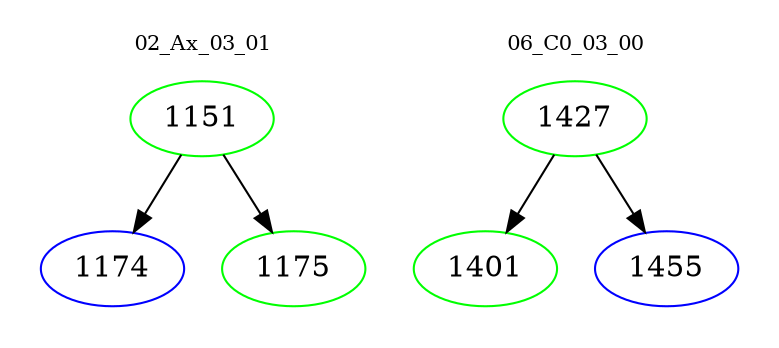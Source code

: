 digraph{
subgraph cluster_0 {
color = white
label = "02_Ax_03_01";
fontsize=10;
T0_1151 [label="1151", color="green"]
T0_1151 -> T0_1174 [color="black"]
T0_1174 [label="1174", color="blue"]
T0_1151 -> T0_1175 [color="black"]
T0_1175 [label="1175", color="green"]
}
subgraph cluster_1 {
color = white
label = "06_C0_03_00";
fontsize=10;
T1_1427 [label="1427", color="green"]
T1_1427 -> T1_1401 [color="black"]
T1_1401 [label="1401", color="green"]
T1_1427 -> T1_1455 [color="black"]
T1_1455 [label="1455", color="blue"]
}
}
